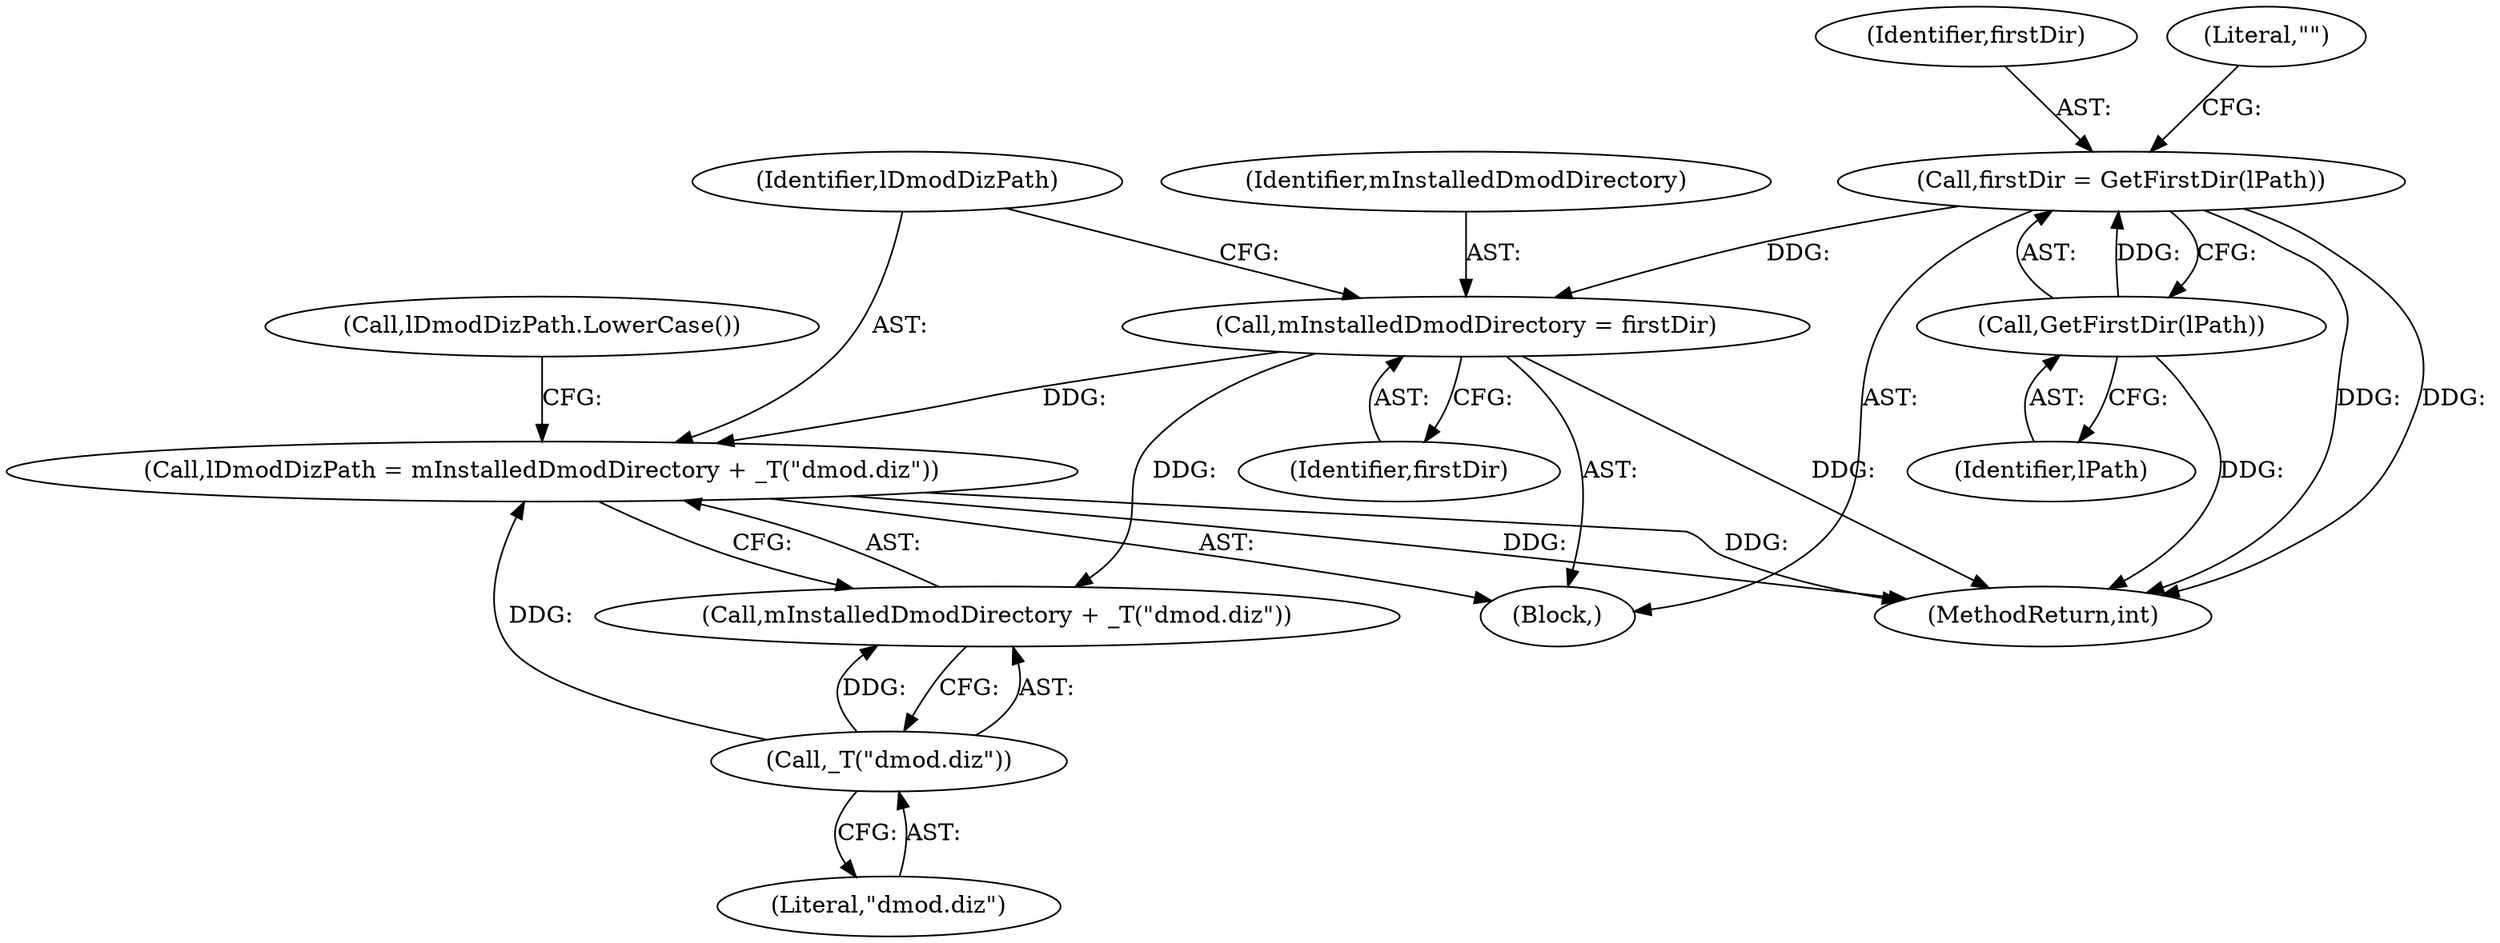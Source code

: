 digraph "0_savannah_40cc957f52e772f45125126439ba9333cf2d2998_0@integer" {
"1000432" [label="(Call,lDmodDizPath = mInstalledDmodDirectory + _T(\"dmod.diz\"))"];
"1000429" [label="(Call,mInstalledDmodDirectory = firstDir)"];
"1000407" [label="(Call,firstDir = GetFirstDir(lPath))"];
"1000409" [label="(Call,GetFirstDir(lPath))"];
"1000436" [label="(Call,_T(\"dmod.diz\"))"];
"1000408" [label="(Identifier,firstDir)"];
"1000432" [label="(Call,lDmodDizPath = mInstalledDmodDirectory + _T(\"dmod.diz\"))"];
"1000434" [label="(Call,mInstalledDmodDirectory + _T(\"dmod.diz\"))"];
"1000430" [label="(Identifier,mInstalledDmodDirectory)"];
"1000410" [label="(Identifier,lPath)"];
"1000405" [label="(Block,)"];
"1000431" [label="(Identifier,firstDir)"];
"1000437" [label="(Literal,\"dmod.diz\")"];
"1000429" [label="(Call,mInstalledDmodDirectory = firstDir)"];
"1000407" [label="(Call,firstDir = GetFirstDir(lPath))"];
"1000414" [label="(Literal,\"\")"];
"1000438" [label="(Call,lDmodDizPath.LowerCase())"];
"1000464" [label="(MethodReturn,int)"];
"1000436" [label="(Call,_T(\"dmod.diz\"))"];
"1000433" [label="(Identifier,lDmodDizPath)"];
"1000409" [label="(Call,GetFirstDir(lPath))"];
"1000432" -> "1000405"  [label="AST: "];
"1000432" -> "1000434"  [label="CFG: "];
"1000433" -> "1000432"  [label="AST: "];
"1000434" -> "1000432"  [label="AST: "];
"1000438" -> "1000432"  [label="CFG: "];
"1000432" -> "1000464"  [label="DDG: "];
"1000432" -> "1000464"  [label="DDG: "];
"1000429" -> "1000432"  [label="DDG: "];
"1000436" -> "1000432"  [label="DDG: "];
"1000429" -> "1000405"  [label="AST: "];
"1000429" -> "1000431"  [label="CFG: "];
"1000430" -> "1000429"  [label="AST: "];
"1000431" -> "1000429"  [label="AST: "];
"1000433" -> "1000429"  [label="CFG: "];
"1000429" -> "1000464"  [label="DDG: "];
"1000407" -> "1000429"  [label="DDG: "];
"1000429" -> "1000434"  [label="DDG: "];
"1000407" -> "1000405"  [label="AST: "];
"1000407" -> "1000409"  [label="CFG: "];
"1000408" -> "1000407"  [label="AST: "];
"1000409" -> "1000407"  [label="AST: "];
"1000414" -> "1000407"  [label="CFG: "];
"1000407" -> "1000464"  [label="DDG: "];
"1000407" -> "1000464"  [label="DDG: "];
"1000409" -> "1000407"  [label="DDG: "];
"1000409" -> "1000410"  [label="CFG: "];
"1000410" -> "1000409"  [label="AST: "];
"1000409" -> "1000464"  [label="DDG: "];
"1000436" -> "1000434"  [label="AST: "];
"1000436" -> "1000437"  [label="CFG: "];
"1000437" -> "1000436"  [label="AST: "];
"1000434" -> "1000436"  [label="CFG: "];
"1000436" -> "1000434"  [label="DDG: "];
}
